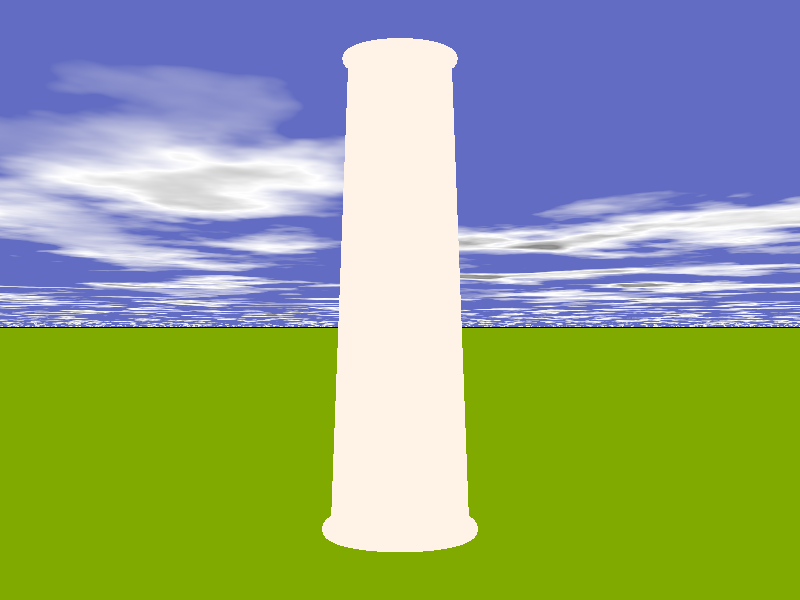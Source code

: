 // POV-Ray 3.6/3.7 Scene File "Column_1_macro_test.pov"
// author: Friedrich A. Lohmueller,  Jan-2014
// homepage: http://www.f-lohmueller.de
//--------------------------------------------------------------------------
#version 3.7;
global_settings{ assumed_gamma 1.0 }
#default{ finish{ ambient 0.1 diffuse 0.9 }} 
//--------------------------------------------------------------------------
#include "colors.inc"
#include "textures.inc"
#include "glass.inc"
#include "metals.inc"
#include "golds.inc"
#include "stones.inc"
#include "woods.inc"
#include "shapes.inc"
#include "shapes2.inc"
#include "functions.inc"
#include "math.inc"
#include "transforms.inc"
//--------------------------------------------------------------------------
//------------------------------------------------------------- Camera_Position, Camera_Look_at, Camera_Angle
#declare Camera_Number = 4 ;
//--------------------------------------------------------------------------------------------------------<<<<
#switch ( Camera_Number )
#case (0)
  #declare Camera_Position = < 0.50, 1.00, -5.00> ;  // front view
  #declare Camera_Look_At  = < 0.00, 1.00,  0.00> ;
  #declare Camera_Angle    =  75 ;
#break
#case (1)
  #declare Camera_Position = < 3.00, 2.50, -5.00> ;  // diagonal view
  #declare Camera_Look_At  = < 0.00, 1.70,  0.00> ;
  #declare Camera_Angle    =  60 ;
#break
#case (2)
  #declare Camera_Position = < 3.00, 1.00,  0.00>;  // right side view
  #declare Camera_Look_At  = < 0.00, 1.70,  0.00> ;
  #declare Camera_Angle    =  90 ;
#break
#case (3)
  #declare Camera_Position = < 0.00, 6.00, -0.001>;  // top view
  #declare Camera_Look_At  = < 0.00, 1.00,  0.00> ;
  #declare Camera_Angle    =  90 ;
#break
#case (4)
  #declare Camera_Position =  <0.00 , 1.50 ,-7.00>;  // additional view front 
  #declare Camera_Look_At  =  <0.00,  1.70 , 0.00> ;
  #declare Camera_Angle    =  45 ;
#break
#else
  #declare Camera_Position = < 0.50, 1.00, -5.00> ;   
  #declare Camera_Look_At  = < 0.00, 1.00,  0.00> ;
  #declare Camera_Angle    =  75 ;
#break
#end // of "#switch ( Camera_Number )" -----------------------------
//-------------------------------------------------------------------------------------------------------<<<<
camera{ location Camera_Position
        right    x*image_width/image_height
        angle    Camera_Angle
        look_at  Camera_Look_At
      }

// sun ---------------------------------------------------------------------
light_source{<-1500,1000,-1800> color White*0.7}         // sun light
light_source{<0.0 , 1.5 ,-7.0>  color rgb<0.9,0.9,1>*0.2 shadowless }//flash light

// sky -------------------------------------------------------------- 
plane{<0,1,0>,1 hollow  
       texture{ pigment{ bozo turbulence 0.92
                         color_map { [0.00 rgb <0.20, 0.25, 0.9>*0.6]
                                     [0.50 rgb <0.20, 0.25, 0.9>*0.6]
                                     [0.70 rgb <1,1,1>]
                                     [0.85 rgb <0.25,0.25,0.25>]
                                     [1.0 rgb <0.5,0.5,0.5>]}
                        scale<1,1,1.5>*2.5  translate<-1,0,0.5>
                       }
                finish {ambient 1 diffuse 0} }      
       scale 10000}
// fog on the ground -------------------------------------------------
fog { fog_type   2
      distance   150
      color      rgb<1,0.9,0.5>*0.8
      fog_offset 0.1
      fog_alt    3.5
      turbulence 1.8
    }

// ground ------------------------------------------------------------
plane { <0,1,0>, 0 
        texture{ pigment{ color rgb<0.35,0.65,0.0>*0.62 }
                 normal { bumps 0.75 scale 0.015 }
                 finish { phong 0.1 }
               } // end of texture
      } // end of plane
//--------------------------------------------------------------------------
//---------------------------- objects in scene ----------------------------
//--------------------------------------------------------------------------


// defining an object as macro: --------------------

//----------------- macro Column_1(...)
#macro Column_1( H_C,  // column height
                 R_B,  // base radius
                 R_min,// border radius
                 T_S,  // top scale
               ) //---------------------
union{
 cone{ <0,0,0>,R_B,<0,H_C,0>,R_B*T_S}
 torus{ R_B,R_min translate<0,R_min,0>}
 torus{ R_B*T_S,R_min*T_S
        translate<0,H_C-R_min*T_S,0>}
 }// end Column
#end //------------------- end of macro ------------


// invoking the macro: -----------------------------

object{Column_1( 3.5, // height
                 0.5, // base r
                 0.06,// border r
                 0.75,// top scale
              ) //---------------
       texture{
          pigment{color rgb<1,0.9,0.8>}
          normal{ bumps 0.5 scale 0.01}
          finish{ phong 0.1 }
        } // end texture

       translate<0,0,0> 
} //--------------------------------------------------






